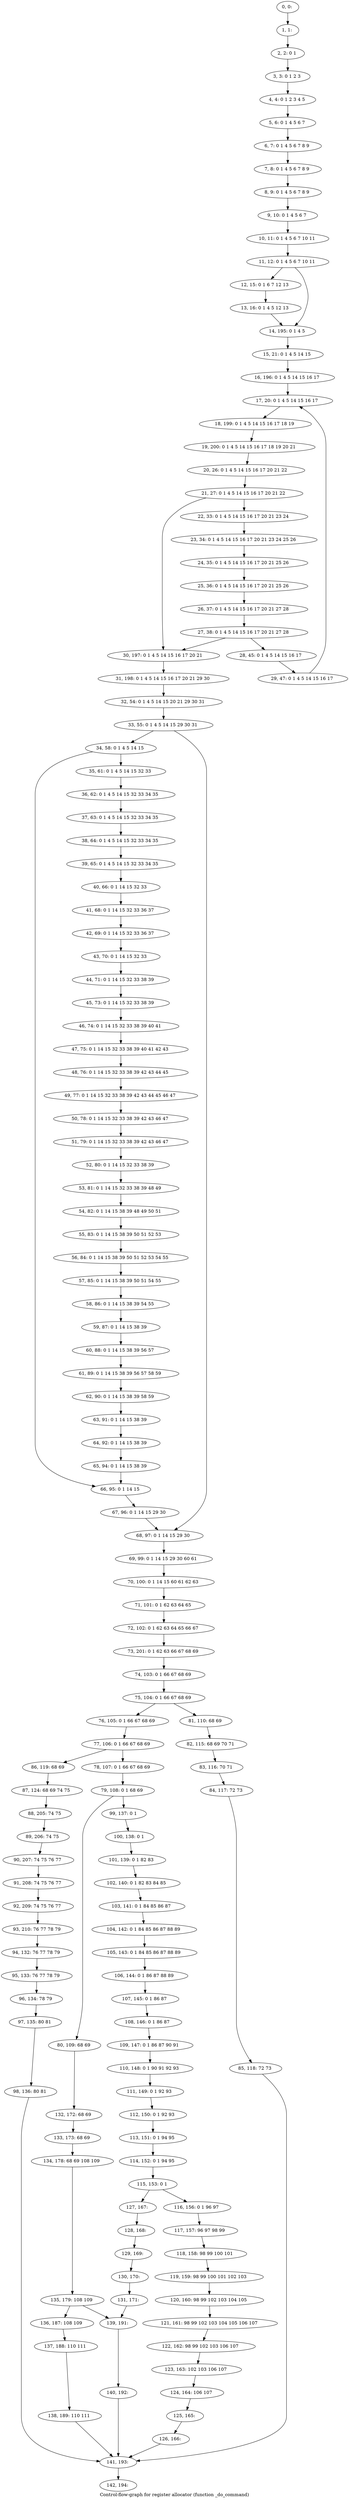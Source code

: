 digraph G {
graph [label="Control-flow-graph for register allocator (function _do_command)"]
0[label="0, 0: "];
1[label="1, 1: "];
2[label="2, 2: 0 1 "];
3[label="3, 3: 0 1 2 3 "];
4[label="4, 4: 0 1 2 3 4 5 "];
5[label="5, 6: 0 1 4 5 6 7 "];
6[label="6, 7: 0 1 4 5 6 7 8 9 "];
7[label="7, 8: 0 1 4 5 6 7 8 9 "];
8[label="8, 9: 0 1 4 5 6 7 8 9 "];
9[label="9, 10: 0 1 4 5 6 7 "];
10[label="10, 11: 0 1 4 5 6 7 10 11 "];
11[label="11, 12: 0 1 4 5 6 7 10 11 "];
12[label="12, 15: 0 1 6 7 12 13 "];
13[label="13, 16: 0 1 4 5 12 13 "];
14[label="14, 195: 0 1 4 5 "];
15[label="15, 21: 0 1 4 5 14 15 "];
16[label="16, 196: 0 1 4 5 14 15 16 17 "];
17[label="17, 20: 0 1 4 5 14 15 16 17 "];
18[label="18, 199: 0 1 4 5 14 15 16 17 18 19 "];
19[label="19, 200: 0 1 4 5 14 15 16 17 18 19 20 21 "];
20[label="20, 26: 0 1 4 5 14 15 16 17 20 21 22 "];
21[label="21, 27: 0 1 4 5 14 15 16 17 20 21 22 "];
22[label="22, 33: 0 1 4 5 14 15 16 17 20 21 23 24 "];
23[label="23, 34: 0 1 4 5 14 15 16 17 20 21 23 24 25 26 "];
24[label="24, 35: 0 1 4 5 14 15 16 17 20 21 25 26 "];
25[label="25, 36: 0 1 4 5 14 15 16 17 20 21 25 26 "];
26[label="26, 37: 0 1 4 5 14 15 16 17 20 21 27 28 "];
27[label="27, 38: 0 1 4 5 14 15 16 17 20 21 27 28 "];
28[label="28, 45: 0 1 4 5 14 15 16 17 "];
29[label="29, 47: 0 1 4 5 14 15 16 17 "];
30[label="30, 197: 0 1 4 5 14 15 16 17 20 21 "];
31[label="31, 198: 0 1 4 5 14 15 16 17 20 21 29 30 "];
32[label="32, 54: 0 1 4 5 14 15 20 21 29 30 31 "];
33[label="33, 55: 0 1 4 5 14 15 29 30 31 "];
34[label="34, 58: 0 1 4 5 14 15 "];
35[label="35, 61: 0 1 4 5 14 15 32 33 "];
36[label="36, 62: 0 1 4 5 14 15 32 33 34 35 "];
37[label="37, 63: 0 1 4 5 14 15 32 33 34 35 "];
38[label="38, 64: 0 1 4 5 14 15 32 33 34 35 "];
39[label="39, 65: 0 1 4 5 14 15 32 33 34 35 "];
40[label="40, 66: 0 1 14 15 32 33 "];
41[label="41, 68: 0 1 14 15 32 33 36 37 "];
42[label="42, 69: 0 1 14 15 32 33 36 37 "];
43[label="43, 70: 0 1 14 15 32 33 "];
44[label="44, 71: 0 1 14 15 32 33 38 39 "];
45[label="45, 73: 0 1 14 15 32 33 38 39 "];
46[label="46, 74: 0 1 14 15 32 33 38 39 40 41 "];
47[label="47, 75: 0 1 14 15 32 33 38 39 40 41 42 43 "];
48[label="48, 76: 0 1 14 15 32 33 38 39 42 43 44 45 "];
49[label="49, 77: 0 1 14 15 32 33 38 39 42 43 44 45 46 47 "];
50[label="50, 78: 0 1 14 15 32 33 38 39 42 43 46 47 "];
51[label="51, 79: 0 1 14 15 32 33 38 39 42 43 46 47 "];
52[label="52, 80: 0 1 14 15 32 33 38 39 "];
53[label="53, 81: 0 1 14 15 32 33 38 39 48 49 "];
54[label="54, 82: 0 1 14 15 38 39 48 49 50 51 "];
55[label="55, 83: 0 1 14 15 38 39 50 51 52 53 "];
56[label="56, 84: 0 1 14 15 38 39 50 51 52 53 54 55 "];
57[label="57, 85: 0 1 14 15 38 39 50 51 54 55 "];
58[label="58, 86: 0 1 14 15 38 39 54 55 "];
59[label="59, 87: 0 1 14 15 38 39 "];
60[label="60, 88: 0 1 14 15 38 39 56 57 "];
61[label="61, 89: 0 1 14 15 38 39 56 57 58 59 "];
62[label="62, 90: 0 1 14 15 38 39 58 59 "];
63[label="63, 91: 0 1 14 15 38 39 "];
64[label="64, 92: 0 1 14 15 38 39 "];
65[label="65, 94: 0 1 14 15 38 39 "];
66[label="66, 95: 0 1 14 15 "];
67[label="67, 96: 0 1 14 15 29 30 "];
68[label="68, 97: 0 1 14 15 29 30 "];
69[label="69, 99: 0 1 14 15 29 30 60 61 "];
70[label="70, 100: 0 1 14 15 60 61 62 63 "];
71[label="71, 101: 0 1 62 63 64 65 "];
72[label="72, 102: 0 1 62 63 64 65 66 67 "];
73[label="73, 201: 0 1 62 63 66 67 68 69 "];
74[label="74, 103: 0 1 66 67 68 69 "];
75[label="75, 104: 0 1 66 67 68 69 "];
76[label="76, 105: 0 1 66 67 68 69 "];
77[label="77, 106: 0 1 66 67 68 69 "];
78[label="78, 107: 0 1 66 67 68 69 "];
79[label="79, 108: 0 1 68 69 "];
80[label="80, 109: 68 69 "];
81[label="81, 110: 68 69 "];
82[label="82, 115: 68 69 70 71 "];
83[label="83, 116: 70 71 "];
84[label="84, 117: 72 73 "];
85[label="85, 118: 72 73 "];
86[label="86, 119: 68 69 "];
87[label="87, 124: 68 69 74 75 "];
88[label="88, 205: 74 75 "];
89[label="89, 206: 74 75 "];
90[label="90, 207: 74 75 76 77 "];
91[label="91, 208: 74 75 76 77 "];
92[label="92, 209: 74 75 76 77 "];
93[label="93, 210: 76 77 78 79 "];
94[label="94, 132: 76 77 78 79 "];
95[label="95, 133: 76 77 78 79 "];
96[label="96, 134: 78 79 "];
97[label="97, 135: 80 81 "];
98[label="98, 136: 80 81 "];
99[label="99, 137: 0 1 "];
100[label="100, 138: 0 1 "];
101[label="101, 139: 0 1 82 83 "];
102[label="102, 140: 0 1 82 83 84 85 "];
103[label="103, 141: 0 1 84 85 86 87 "];
104[label="104, 142: 0 1 84 85 86 87 88 89 "];
105[label="105, 143: 0 1 84 85 86 87 88 89 "];
106[label="106, 144: 0 1 86 87 88 89 "];
107[label="107, 145: 0 1 86 87 "];
108[label="108, 146: 0 1 86 87 "];
109[label="109, 147: 0 1 86 87 90 91 "];
110[label="110, 148: 0 1 90 91 92 93 "];
111[label="111, 149: 0 1 92 93 "];
112[label="112, 150: 0 1 92 93 "];
113[label="113, 151: 0 1 94 95 "];
114[label="114, 152: 0 1 94 95 "];
115[label="115, 153: 0 1 "];
116[label="116, 156: 0 1 96 97 "];
117[label="117, 157: 96 97 98 99 "];
118[label="118, 158: 98 99 100 101 "];
119[label="119, 159: 98 99 100 101 102 103 "];
120[label="120, 160: 98 99 102 103 104 105 "];
121[label="121, 161: 98 99 102 103 104 105 106 107 "];
122[label="122, 162: 98 99 102 103 106 107 "];
123[label="123, 163: 102 103 106 107 "];
124[label="124, 164: 106 107 "];
125[label="125, 165: "];
126[label="126, 166: "];
127[label="127, 167: "];
128[label="128, 168: "];
129[label="129, 169: "];
130[label="130, 170: "];
131[label="131, 171: "];
132[label="132, 172: 68 69 "];
133[label="133, 173: 68 69 "];
134[label="134, 178: 68 69 108 109 "];
135[label="135, 179: 108 109 "];
136[label="136, 187: 108 109 "];
137[label="137, 188: 110 111 "];
138[label="138, 189: 110 111 "];
139[label="139, 191: "];
140[label="140, 192: "];
141[label="141, 193: "];
142[label="142, 194: "];
0->1 ;
1->2 ;
2->3 ;
3->4 ;
4->5 ;
5->6 ;
6->7 ;
7->8 ;
8->9 ;
9->10 ;
10->11 ;
11->12 ;
11->14 ;
12->13 ;
13->14 ;
14->15 ;
15->16 ;
16->17 ;
17->18 ;
18->19 ;
19->20 ;
20->21 ;
21->22 ;
21->30 ;
22->23 ;
23->24 ;
24->25 ;
25->26 ;
26->27 ;
27->28 ;
27->30 ;
28->29 ;
29->17 ;
30->31 ;
31->32 ;
32->33 ;
33->34 ;
33->68 ;
34->35 ;
34->66 ;
35->36 ;
36->37 ;
37->38 ;
38->39 ;
39->40 ;
40->41 ;
41->42 ;
42->43 ;
43->44 ;
44->45 ;
45->46 ;
46->47 ;
47->48 ;
48->49 ;
49->50 ;
50->51 ;
51->52 ;
52->53 ;
53->54 ;
54->55 ;
55->56 ;
56->57 ;
57->58 ;
58->59 ;
59->60 ;
60->61 ;
61->62 ;
62->63 ;
63->64 ;
64->65 ;
65->66 ;
66->67 ;
67->68 ;
68->69 ;
69->70 ;
70->71 ;
71->72 ;
72->73 ;
73->74 ;
74->75 ;
75->76 ;
75->81 ;
76->77 ;
77->78 ;
77->86 ;
78->79 ;
79->80 ;
79->99 ;
80->132 ;
81->82 ;
82->83 ;
83->84 ;
84->85 ;
85->141 ;
86->87 ;
87->88 ;
88->89 ;
89->90 ;
90->91 ;
91->92 ;
92->93 ;
93->94 ;
94->95 ;
95->96 ;
96->97 ;
97->98 ;
98->141 ;
99->100 ;
100->101 ;
101->102 ;
102->103 ;
103->104 ;
104->105 ;
105->106 ;
106->107 ;
107->108 ;
108->109 ;
109->110 ;
110->111 ;
111->112 ;
112->113 ;
113->114 ;
114->115 ;
115->116 ;
115->127 ;
116->117 ;
117->118 ;
118->119 ;
119->120 ;
120->121 ;
121->122 ;
122->123 ;
123->124 ;
124->125 ;
125->126 ;
126->141 ;
127->128 ;
128->129 ;
129->130 ;
130->131 ;
131->139 ;
132->133 ;
133->134 ;
134->135 ;
135->136 ;
135->139 ;
136->137 ;
137->138 ;
138->141 ;
139->140 ;
140->141 ;
141->142 ;
}
